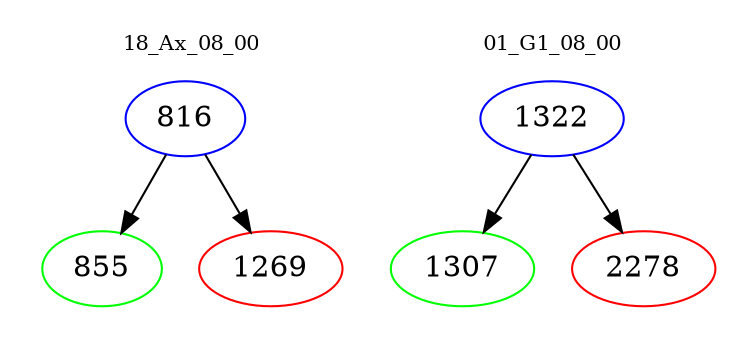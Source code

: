 digraph{
subgraph cluster_0 {
color = white
label = "18_Ax_08_00";
fontsize=10;
T0_816 [label="816", color="blue"]
T0_816 -> T0_855 [color="black"]
T0_855 [label="855", color="green"]
T0_816 -> T0_1269 [color="black"]
T0_1269 [label="1269", color="red"]
}
subgraph cluster_1 {
color = white
label = "01_G1_08_00";
fontsize=10;
T1_1322 [label="1322", color="blue"]
T1_1322 -> T1_1307 [color="black"]
T1_1307 [label="1307", color="green"]
T1_1322 -> T1_2278 [color="black"]
T1_2278 [label="2278", color="red"]
}
}
